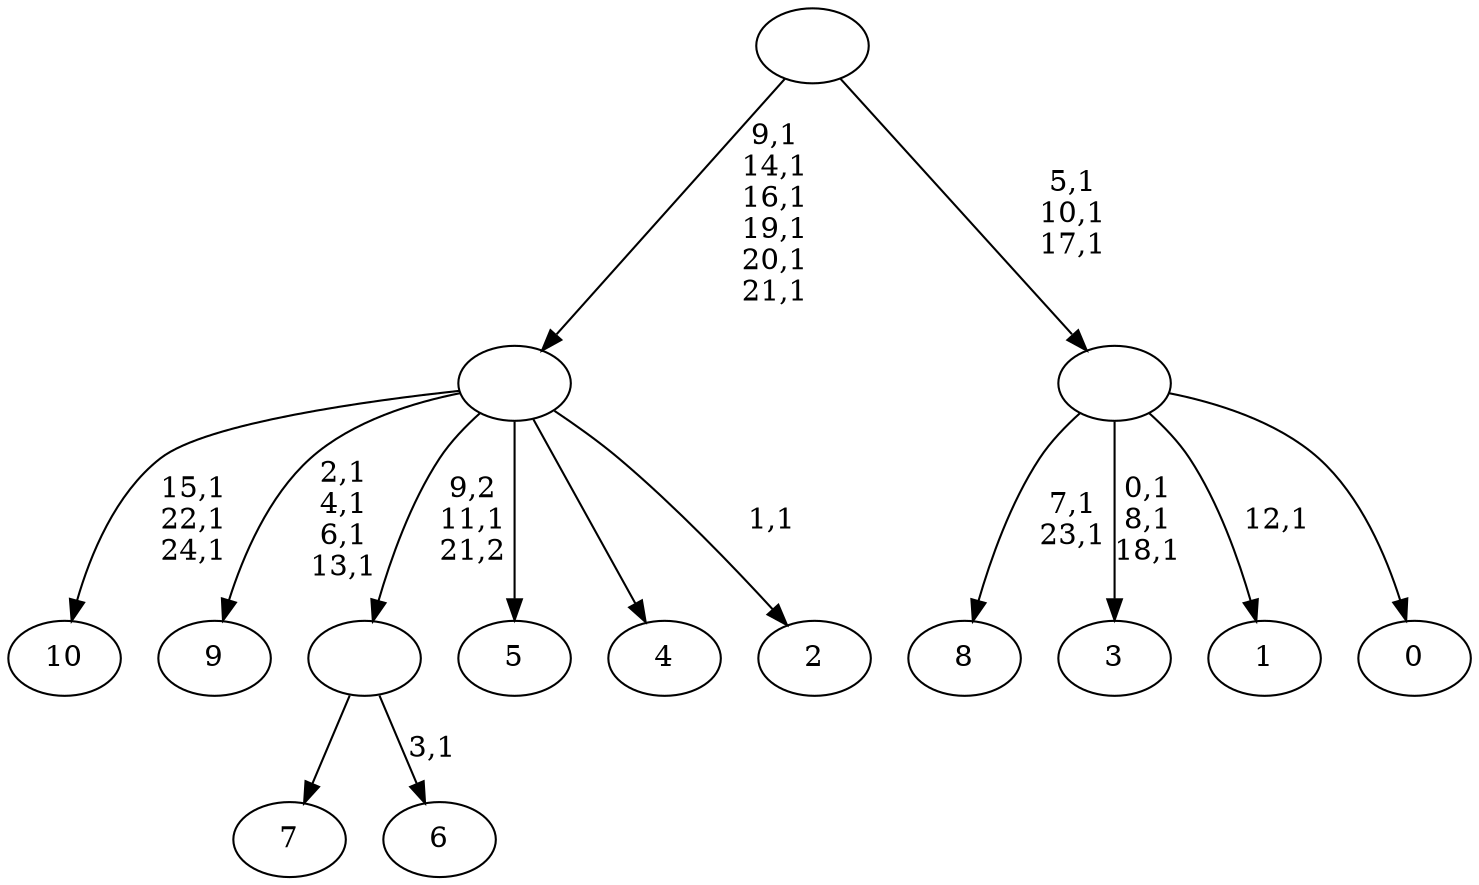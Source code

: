 digraph T {
	36 [label="10"]
	32 [label="9"]
	27 [label="8"]
	24 [label="7"]
	23 [label="6"]
	21 [label=""]
	20 [label="5"]
	19 [label="4"]
	18 [label="3"]
	14 [label="2"]
	12 [label=""]
	6 [label="1"]
	4 [label="0"]
	3 [label=""]
	0 [label=""]
	21 -> 23 [label="3,1"]
	21 -> 24 [label=""]
	12 -> 14 [label="1,1"]
	12 -> 32 [label="2,1\n4,1\n6,1\n13,1"]
	12 -> 36 [label="15,1\n22,1\n24,1"]
	12 -> 21 [label="9,2\n11,1\n21,2"]
	12 -> 20 [label=""]
	12 -> 19 [label=""]
	3 -> 6 [label="12,1"]
	3 -> 18 [label="0,1\n8,1\n18,1"]
	3 -> 27 [label="7,1\n23,1"]
	3 -> 4 [label=""]
	0 -> 3 [label="5,1\n10,1\n17,1"]
	0 -> 12 [label="9,1\n14,1\n16,1\n19,1\n20,1\n21,1"]
}
